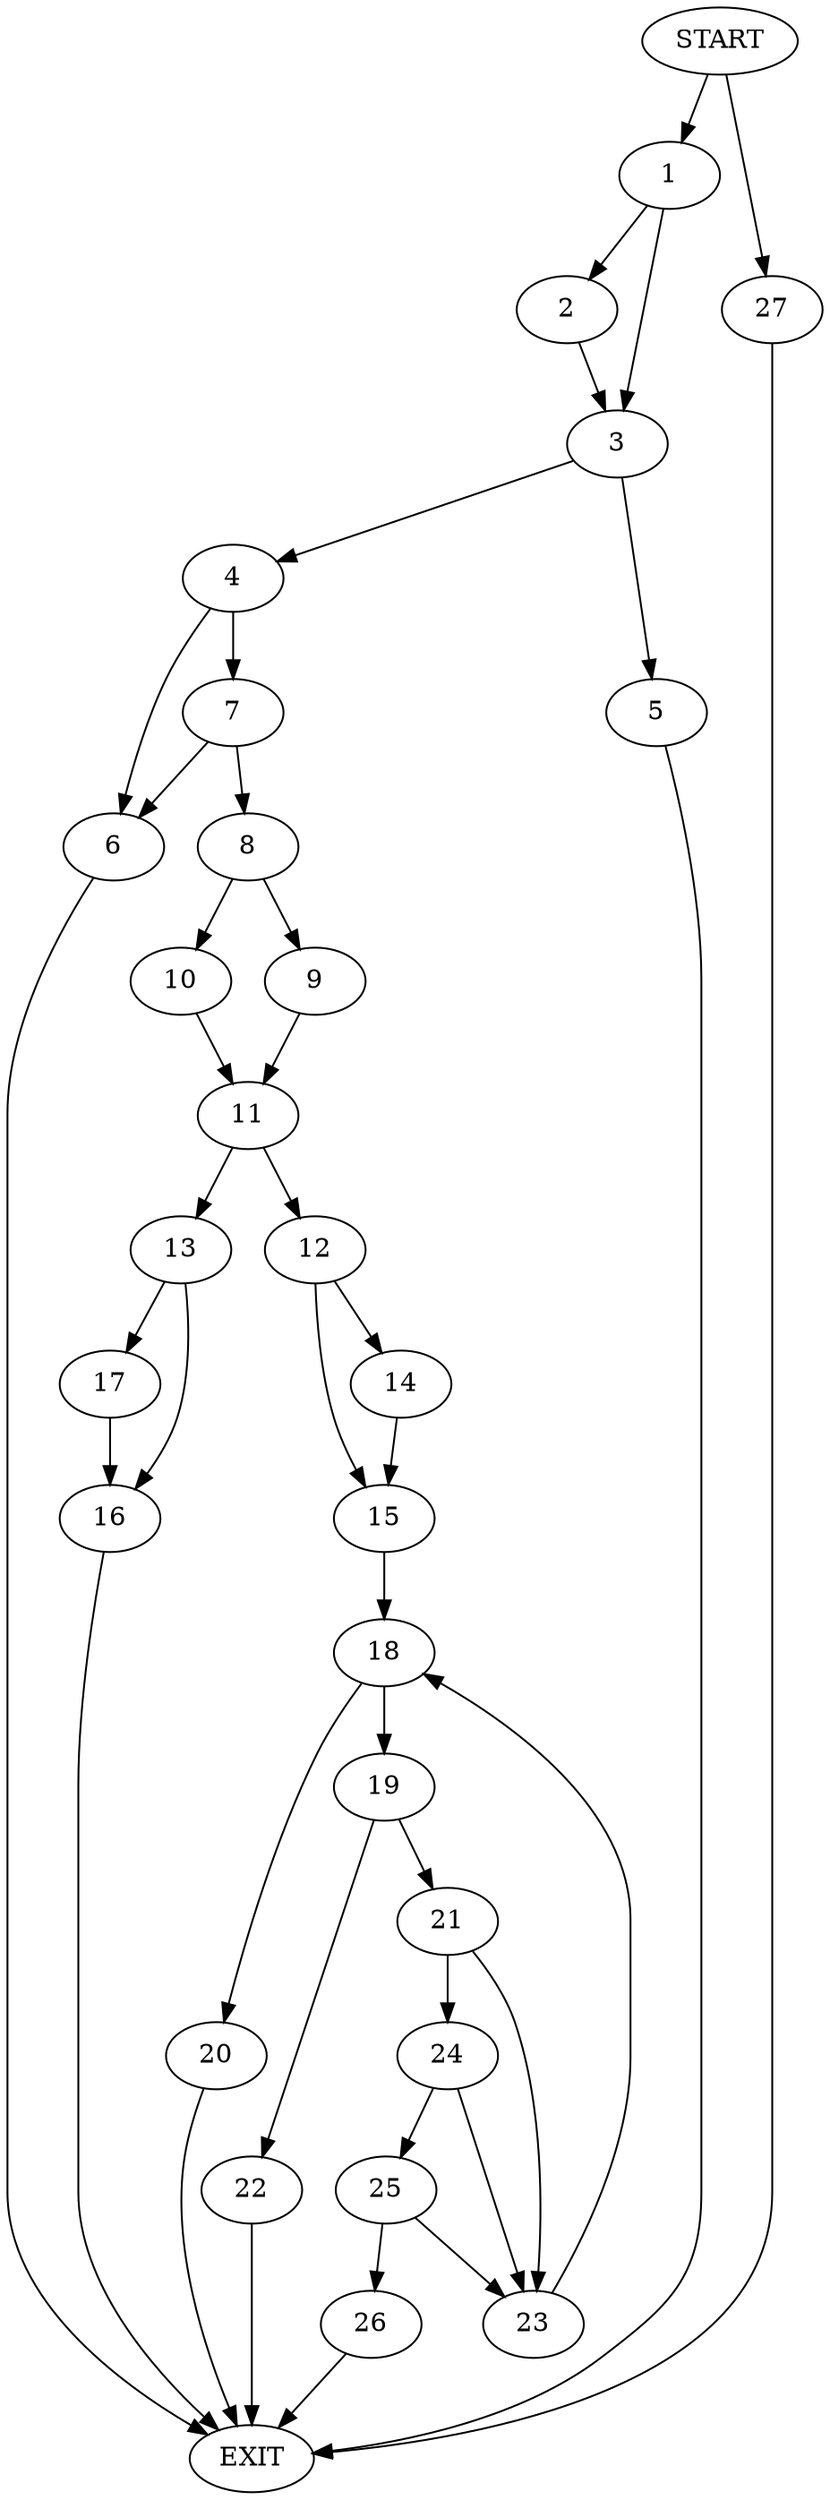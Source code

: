 digraph {
0 [label="START"]
28 [label="EXIT"]
0 -> 1
1 -> 2
1 -> 3
2 -> 3
3 -> 4
3 -> 5
5 -> 28
4 -> 6
4 -> 7
7 -> 8
7 -> 6
6 -> 28
8 -> 9
8 -> 10
10 -> 11
9 -> 11
11 -> 12
11 -> 13
12 -> 14
12 -> 15
13 -> 16
13 -> 17
16 -> 28
17 -> 16
14 -> 15
15 -> 18
18 -> 19
18 -> 20
20 -> 28
19 -> 21
19 -> 22
21 -> 23
21 -> 24
22 -> 28
23 -> 18
24 -> 23
24 -> 25
25 -> 23
25 -> 26
26 -> 28
0 -> 27
27 -> 28
}
